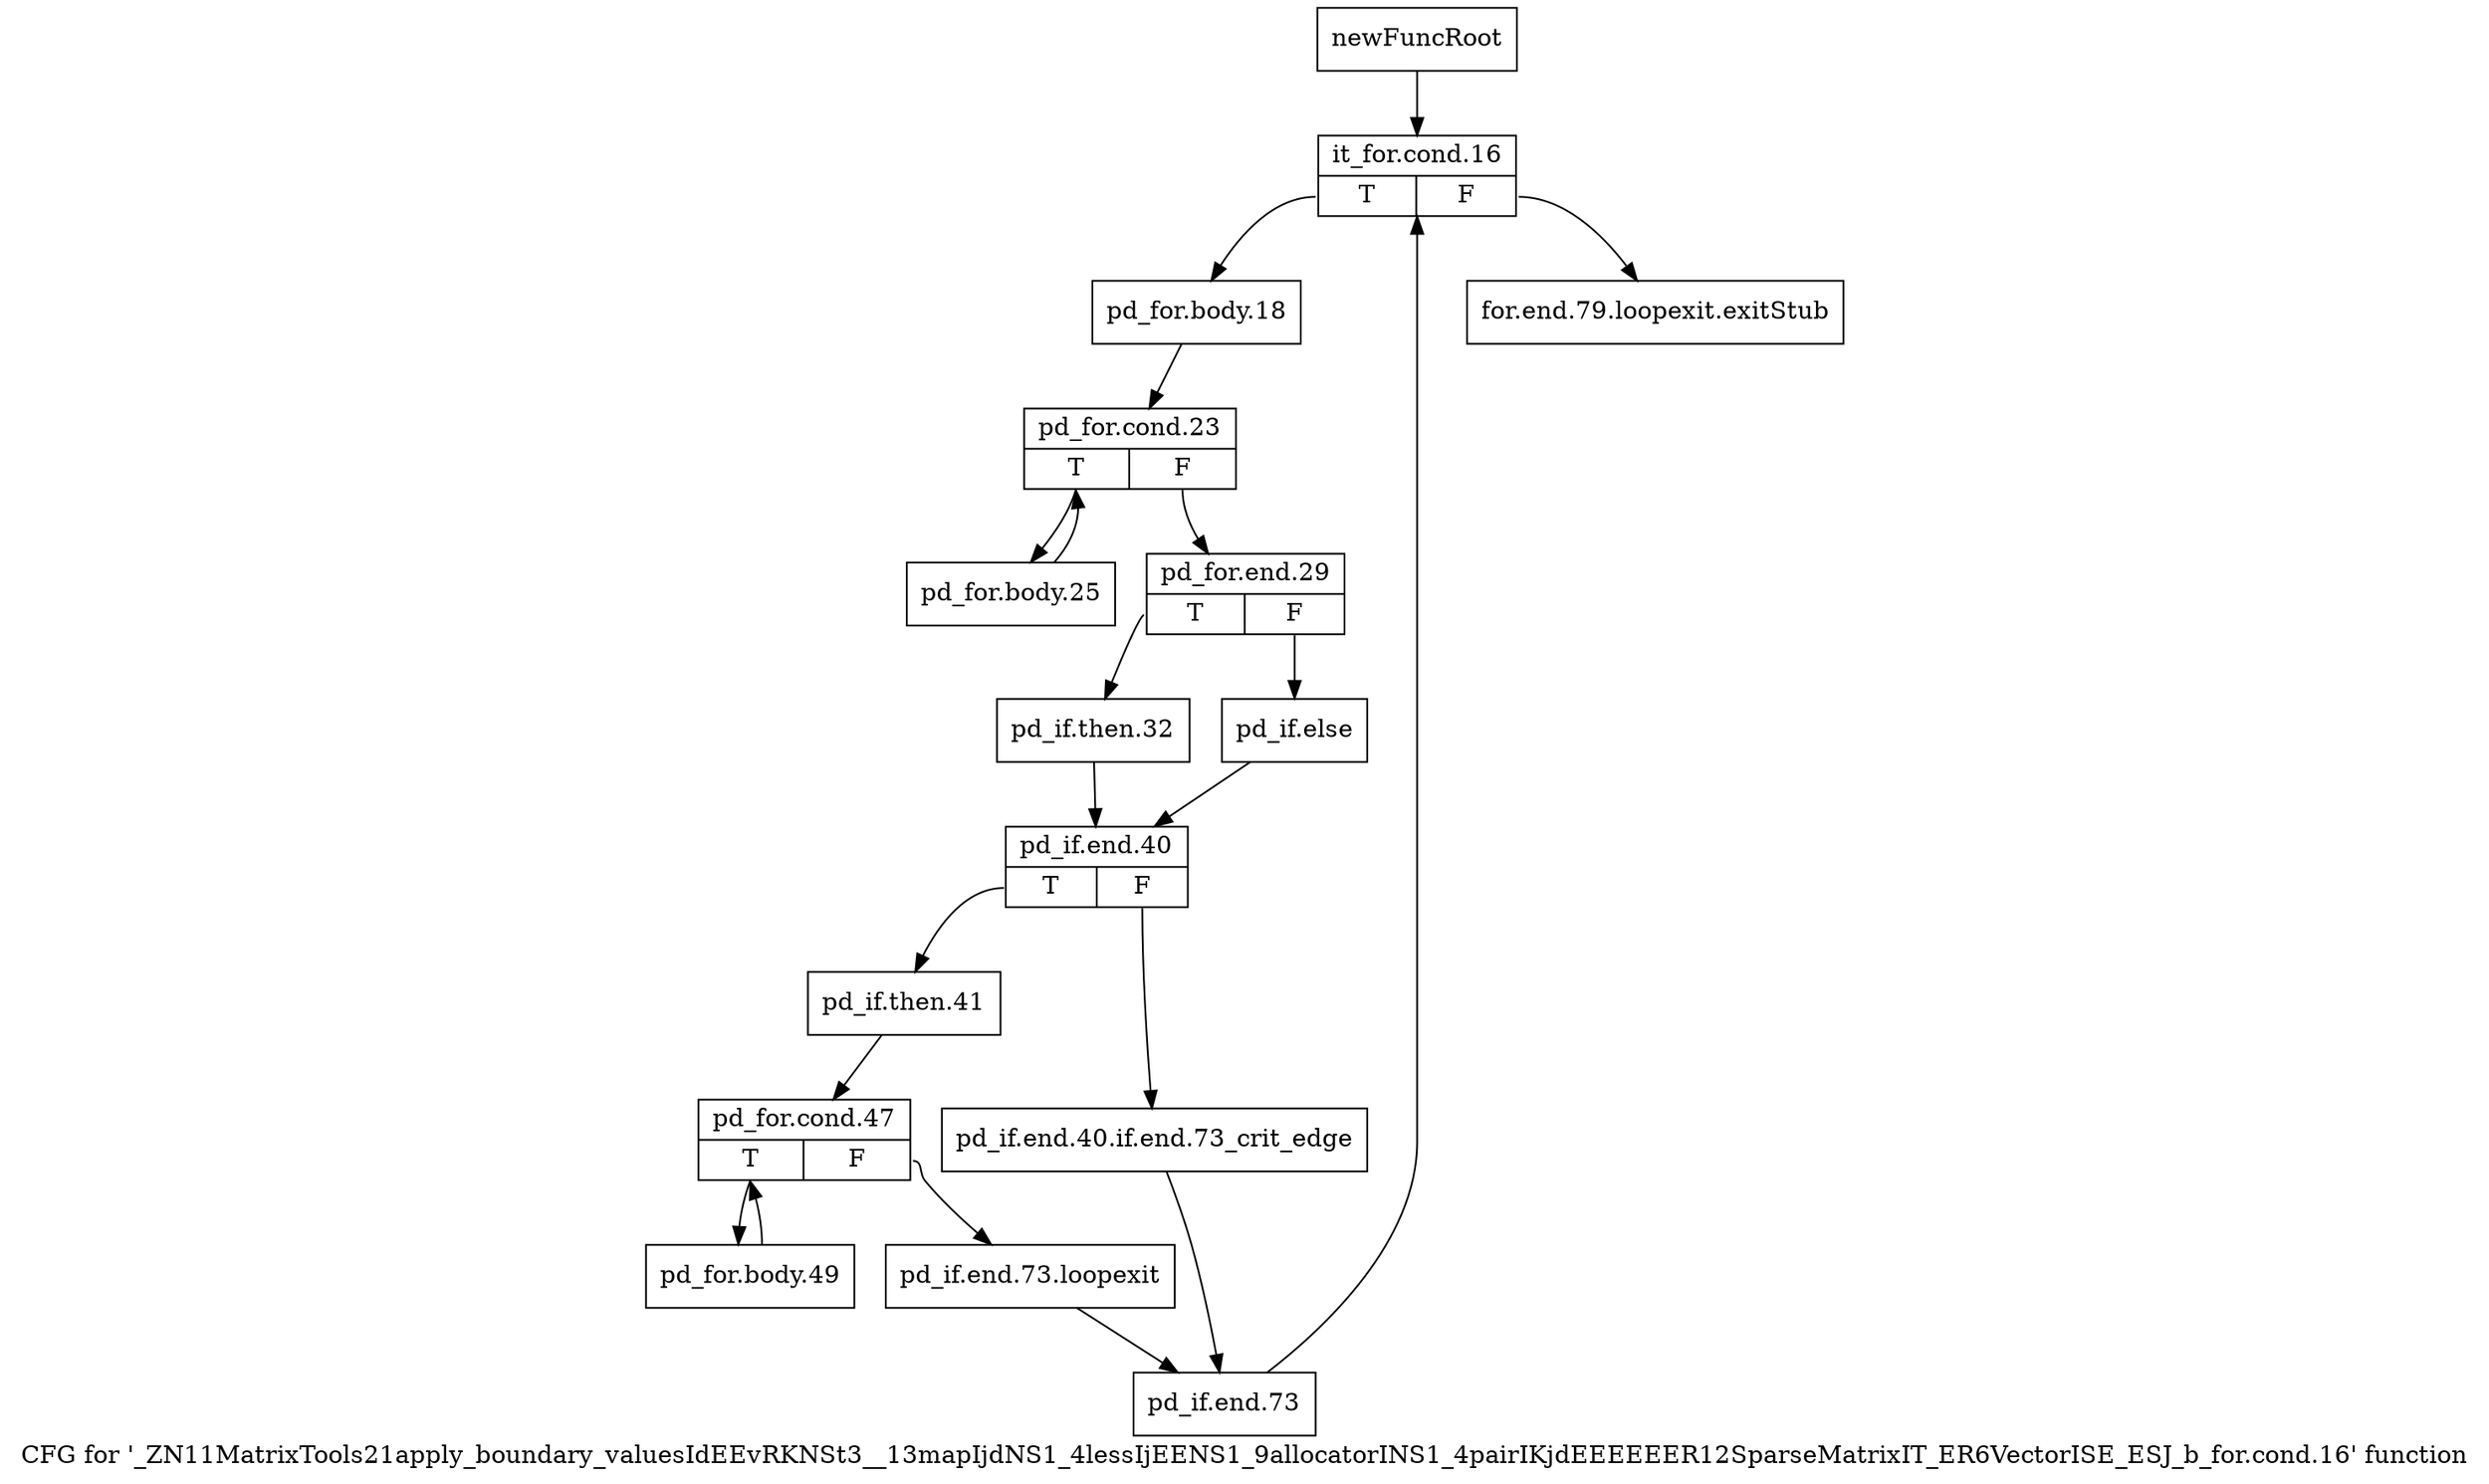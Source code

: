 digraph "CFG for '_ZN11MatrixTools21apply_boundary_valuesIdEEvRKNSt3__13mapIjdNS1_4lessIjEENS1_9allocatorINS1_4pairIKjdEEEEEER12SparseMatrixIT_ER6VectorISE_ESJ_b_for.cond.16' function" {
	label="CFG for '_ZN11MatrixTools21apply_boundary_valuesIdEEvRKNSt3__13mapIjdNS1_4lessIjEENS1_9allocatorINS1_4pairIKjdEEEEEER12SparseMatrixIT_ER6VectorISE_ESJ_b_for.cond.16' function";

	Node0x94da440 [shape=record,label="{newFuncRoot}"];
	Node0x94da440 -> Node0x94da4e0;
	Node0x94da490 [shape=record,label="{for.end.79.loopexit.exitStub}"];
	Node0x94da4e0 [shape=record,label="{it_for.cond.16|{<s0>T|<s1>F}}"];
	Node0x94da4e0:s0 -> Node0x94da530;
	Node0x94da4e0:s1 -> Node0x94da490;
	Node0x94da530 [shape=record,label="{pd_for.body.18}"];
	Node0x94da530 -> Node0x94db5f0;
	Node0x94db5f0 [shape=record,label="{pd_for.cond.23|{<s0>T|<s1>F}}"];
	Node0x94db5f0:s0 -> Node0x94db960;
	Node0x94db5f0:s1 -> Node0x94db640;
	Node0x94db640 [shape=record,label="{pd_for.end.29|{<s0>T|<s1>F}}"];
	Node0x94db640:s0 -> Node0x94db6e0;
	Node0x94db640:s1 -> Node0x94db690;
	Node0x94db690 [shape=record,label="{pd_if.else}"];
	Node0x94db690 -> Node0x94db730;
	Node0x94db6e0 [shape=record,label="{pd_if.then.32}"];
	Node0x94db6e0 -> Node0x94db730;
	Node0x94db730 [shape=record,label="{pd_if.end.40|{<s0>T|<s1>F}}"];
	Node0x94db730:s0 -> Node0x94db7d0;
	Node0x94db730:s1 -> Node0x94db780;
	Node0x94db780 [shape=record,label="{pd_if.end.40.if.end.73_crit_edge}"];
	Node0x94db780 -> Node0x94db8c0;
	Node0x94db7d0 [shape=record,label="{pd_if.then.41}"];
	Node0x94db7d0 -> Node0x94db820;
	Node0x94db820 [shape=record,label="{pd_for.cond.47|{<s0>T|<s1>F}}"];
	Node0x94db820:s0 -> Node0x94db910;
	Node0x94db820:s1 -> Node0x94db870;
	Node0x94db870 [shape=record,label="{pd_if.end.73.loopexit}"];
	Node0x94db870 -> Node0x94db8c0;
	Node0x94db8c0 [shape=record,label="{pd_if.end.73}"];
	Node0x94db8c0 -> Node0x94da4e0;
	Node0x94db910 [shape=record,label="{pd_for.body.49}"];
	Node0x94db910 -> Node0x94db820;
	Node0x94db960 [shape=record,label="{pd_for.body.25}"];
	Node0x94db960 -> Node0x94db5f0;
}
